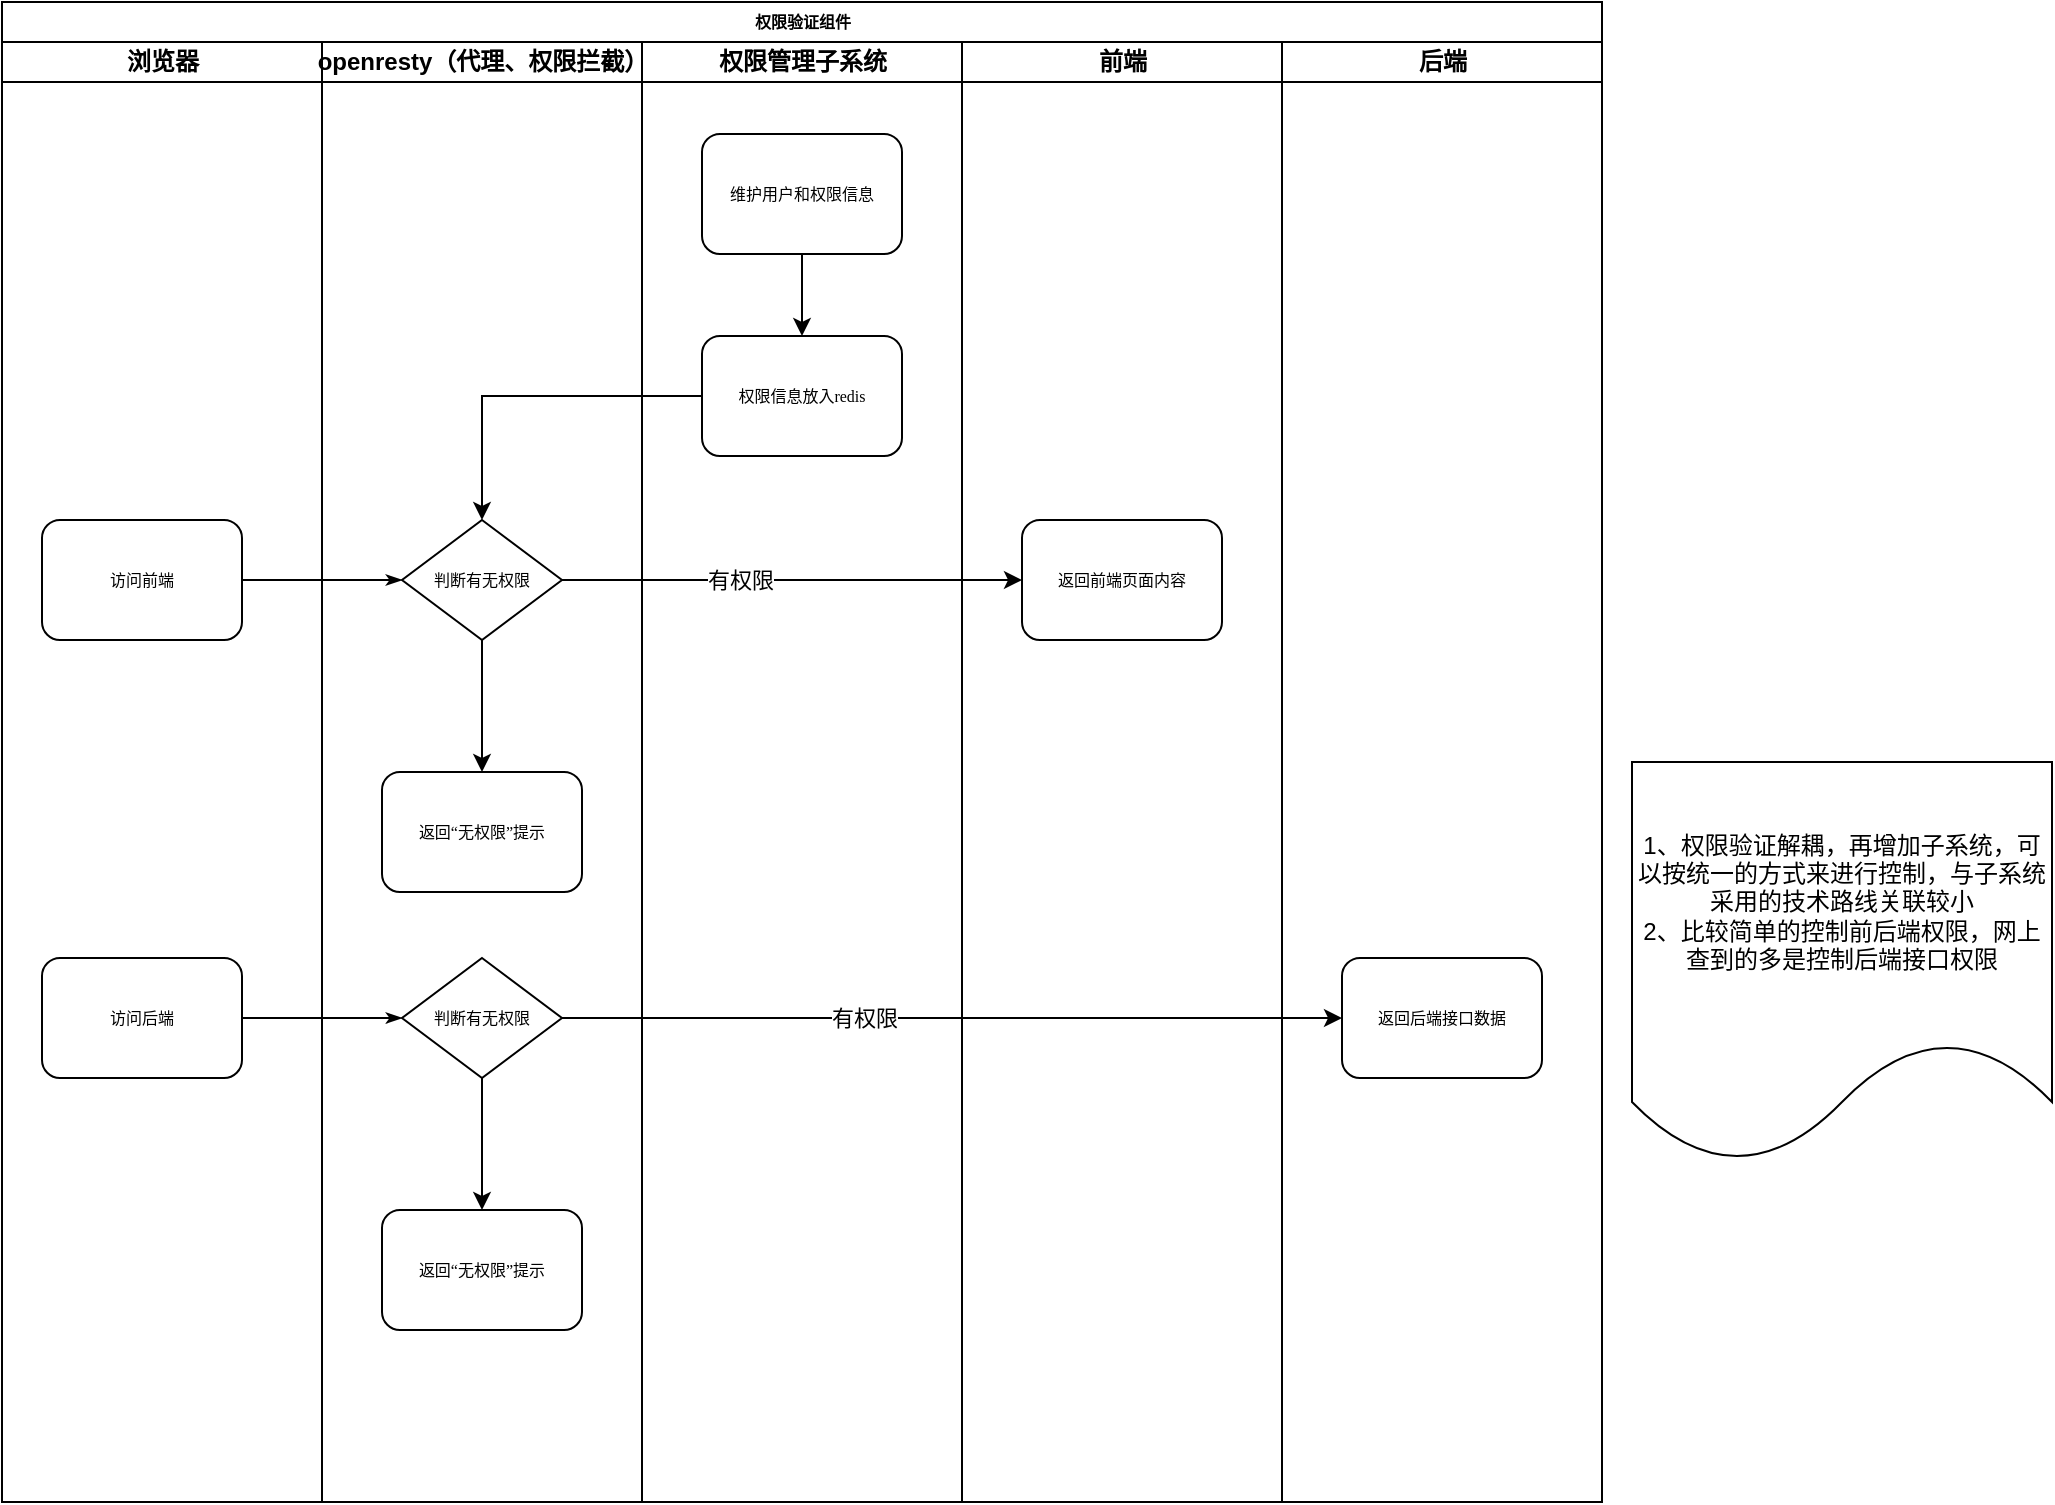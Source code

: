 <mxfile version="20.0.4" type="github">
  <diagram name="Page-1" id="74e2e168-ea6b-b213-b513-2b3c1d86103e">
    <mxGraphModel dx="1187" dy="614" grid="1" gridSize="10" guides="1" tooltips="1" connect="1" arrows="1" fold="1" page="1" pageScale="1" pageWidth="1100" pageHeight="850" background="none" math="0" shadow="0">
      <root>
        <mxCell id="0" />
        <mxCell id="1" parent="0" />
        <mxCell id="77e6c97f196da883-1" value="权限验证组件" style="swimlane;html=1;childLayout=stackLayout;startSize=20;rounded=0;shadow=0;labelBackgroundColor=none;strokeWidth=1;fontFamily=Verdana;fontSize=8;align=center;" parent="1" vertex="1">
          <mxGeometry x="70" y="40" width="800" height="750" as="geometry" />
        </mxCell>
        <mxCell id="77e6c97f196da883-2" value="浏览器" style="swimlane;html=1;startSize=20;" parent="77e6c97f196da883-1" vertex="1">
          <mxGeometry y="20" width="160" height="730" as="geometry" />
        </mxCell>
        <mxCell id="77e6c97f196da883-8" value="访问前端" style="rounded=1;whiteSpace=wrap;html=1;shadow=0;labelBackgroundColor=none;strokeWidth=1;fontFamily=Verdana;fontSize=8;align=center;" parent="77e6c97f196da883-2" vertex="1">
          <mxGeometry x="20" y="239" width="100" height="60" as="geometry" />
        </mxCell>
        <mxCell id="77e6c97f196da883-26" style="edgeStyle=orthogonalEdgeStyle;rounded=1;html=1;labelBackgroundColor=none;startArrow=none;startFill=0;startSize=5;endArrow=classicThin;endFill=1;endSize=5;jettySize=auto;orthogonalLoop=1;strokeWidth=1;fontFamily=Verdana;fontSize=8;entryX=0;entryY=0.5;entryDx=0;entryDy=0;" parent="77e6c97f196da883-1" source="77e6c97f196da883-8" target="_MICS0b40MU9KrovsW51-1" edge="1">
          <mxGeometry relative="1" as="geometry">
            <mxPoint x="190" y="289" as="targetPoint" />
          </mxGeometry>
        </mxCell>
        <mxCell id="77e6c97f196da883-3" value="openresty（代理、权限拦截）" style="swimlane;html=1;startSize=20;" parent="77e6c97f196da883-1" vertex="1">
          <mxGeometry x="160" y="20" width="160" height="730" as="geometry" />
        </mxCell>
        <mxCell id="_MICS0b40MU9KrovsW51-9" style="edgeStyle=orthogonalEdgeStyle;rounded=0;orthogonalLoop=1;jettySize=auto;html=1;exitX=0.5;exitY=1;exitDx=0;exitDy=0;entryX=0.5;entryY=0;entryDx=0;entryDy=0;" edge="1" parent="77e6c97f196da883-3" source="_MICS0b40MU9KrovsW51-1" target="_MICS0b40MU9KrovsW51-8">
          <mxGeometry relative="1" as="geometry" />
        </mxCell>
        <mxCell id="_MICS0b40MU9KrovsW51-1" value="判断有无权限" style="rhombus;whiteSpace=wrap;html=1;rounded=0;shadow=0;labelBackgroundColor=none;strokeWidth=1;fontFamily=Verdana;fontSize=8;align=center;" vertex="1" parent="77e6c97f196da883-3">
          <mxGeometry x="40" y="239" width="80" height="60" as="geometry" />
        </mxCell>
        <mxCell id="_MICS0b40MU9KrovsW51-8" value="返回“无权限”提示" style="rounded=1;whiteSpace=wrap;html=1;shadow=0;labelBackgroundColor=none;strokeWidth=1;fontFamily=Verdana;fontSize=8;align=center;" vertex="1" parent="77e6c97f196da883-3">
          <mxGeometry x="30" y="365" width="100" height="60" as="geometry" />
        </mxCell>
        <mxCell id="77e6c97f196da883-4" value="权限管理子系统" style="swimlane;html=1;startSize=20;" parent="77e6c97f196da883-1" vertex="1">
          <mxGeometry x="320" y="20" width="160" height="730" as="geometry" />
        </mxCell>
        <mxCell id="_MICS0b40MU9KrovsW51-6" style="edgeStyle=orthogonalEdgeStyle;rounded=0;orthogonalLoop=1;jettySize=auto;html=1;exitX=0.5;exitY=1;exitDx=0;exitDy=0;entryX=0.5;entryY=0;entryDx=0;entryDy=0;" edge="1" parent="77e6c97f196da883-4" source="77e6c97f196da883-15" target="_MICS0b40MU9KrovsW51-4">
          <mxGeometry relative="1" as="geometry" />
        </mxCell>
        <mxCell id="77e6c97f196da883-15" value="维护用户和权限信息" style="rounded=1;whiteSpace=wrap;html=1;shadow=0;labelBackgroundColor=none;strokeWidth=1;fontFamily=Verdana;fontSize=8;align=center;" parent="77e6c97f196da883-4" vertex="1">
          <mxGeometry x="30" y="46" width="100" height="60" as="geometry" />
        </mxCell>
        <mxCell id="_MICS0b40MU9KrovsW51-4" value="权限信息放入redis" style="rounded=1;whiteSpace=wrap;html=1;shadow=0;labelBackgroundColor=none;strokeWidth=1;fontFamily=Verdana;fontSize=8;align=center;" vertex="1" parent="77e6c97f196da883-4">
          <mxGeometry x="30" y="147" width="100" height="60" as="geometry" />
        </mxCell>
        <mxCell id="77e6c97f196da883-5" value="前端" style="swimlane;html=1;startSize=20;" parent="77e6c97f196da883-1" vertex="1">
          <mxGeometry x="480" y="20" width="160" height="730" as="geometry" />
        </mxCell>
        <mxCell id="77e6c97f196da883-17" value="返回前端页面内容" style="rounded=1;whiteSpace=wrap;html=1;shadow=0;labelBackgroundColor=none;strokeWidth=1;fontFamily=Verdana;fontSize=8;align=center;" parent="77e6c97f196da883-5" vertex="1">
          <mxGeometry x="30" y="239" width="100" height="60" as="geometry" />
        </mxCell>
        <mxCell id="77e6c97f196da883-6" value="后端" style="swimlane;html=1;startSize=20;" parent="77e6c97f196da883-1" vertex="1">
          <mxGeometry x="640" y="20" width="160" height="730" as="geometry" />
        </mxCell>
        <mxCell id="_MICS0b40MU9KrovsW51-17" value="返回后端接口数据" style="rounded=1;whiteSpace=wrap;html=1;shadow=0;labelBackgroundColor=none;strokeWidth=1;fontFamily=Verdana;fontSize=8;align=center;" vertex="1" parent="77e6c97f196da883-6">
          <mxGeometry x="30" y="458" width="100" height="60" as="geometry" />
        </mxCell>
        <mxCell id="_MICS0b40MU9KrovsW51-7" style="edgeStyle=orthogonalEdgeStyle;rounded=0;orthogonalLoop=1;jettySize=auto;html=1;exitX=0;exitY=0.5;exitDx=0;exitDy=0;entryX=0.5;entryY=0;entryDx=0;entryDy=0;" edge="1" parent="77e6c97f196da883-1" source="_MICS0b40MU9KrovsW51-4" target="_MICS0b40MU9KrovsW51-1">
          <mxGeometry relative="1" as="geometry" />
        </mxCell>
        <mxCell id="_MICS0b40MU9KrovsW51-10" style="edgeStyle=orthogonalEdgeStyle;rounded=0;orthogonalLoop=1;jettySize=auto;html=1;exitX=1;exitY=0.5;exitDx=0;exitDy=0;entryX=0;entryY=0.5;entryDx=0;entryDy=0;" edge="1" parent="77e6c97f196da883-1" source="_MICS0b40MU9KrovsW51-1" target="77e6c97f196da883-17">
          <mxGeometry relative="1" as="geometry" />
        </mxCell>
        <mxCell id="_MICS0b40MU9KrovsW51-11" value="有权限" style="edgeLabel;html=1;align=center;verticalAlign=middle;resizable=0;points=[];" vertex="1" connectable="0" parent="_MICS0b40MU9KrovsW51-10">
          <mxGeometry x="-0.226" relative="1" as="geometry">
            <mxPoint as="offset" />
          </mxGeometry>
        </mxCell>
        <mxCell id="_MICS0b40MU9KrovsW51-12" value="访问后端" style="rounded=1;whiteSpace=wrap;html=1;shadow=0;labelBackgroundColor=none;strokeWidth=1;fontFamily=Verdana;fontSize=8;align=center;" vertex="1" parent="1">
          <mxGeometry x="90" y="518" width="100" height="60" as="geometry" />
        </mxCell>
        <mxCell id="_MICS0b40MU9KrovsW51-13" style="edgeStyle=orthogonalEdgeStyle;rounded=1;html=1;labelBackgroundColor=none;startArrow=none;startFill=0;startSize=5;endArrow=classicThin;endFill=1;endSize=5;jettySize=auto;orthogonalLoop=1;strokeWidth=1;fontFamily=Verdana;fontSize=8;entryX=0;entryY=0.5;entryDx=0;entryDy=0;" edge="1" parent="1" source="_MICS0b40MU9KrovsW51-12" target="_MICS0b40MU9KrovsW51-15">
          <mxGeometry relative="1" as="geometry">
            <mxPoint x="190" y="508" as="targetPoint" />
          </mxGeometry>
        </mxCell>
        <mxCell id="_MICS0b40MU9KrovsW51-14" style="edgeStyle=orthogonalEdgeStyle;rounded=0;orthogonalLoop=1;jettySize=auto;html=1;exitX=0.5;exitY=1;exitDx=0;exitDy=0;entryX=0.5;entryY=0;entryDx=0;entryDy=0;" edge="1" parent="1" source="_MICS0b40MU9KrovsW51-15" target="_MICS0b40MU9KrovsW51-16">
          <mxGeometry relative="1" as="geometry" />
        </mxCell>
        <mxCell id="_MICS0b40MU9KrovsW51-15" value="判断有无权限" style="rhombus;whiteSpace=wrap;html=1;rounded=0;shadow=0;labelBackgroundColor=none;strokeWidth=1;fontFamily=Verdana;fontSize=8;align=center;" vertex="1" parent="1">
          <mxGeometry x="270" y="518" width="80" height="60" as="geometry" />
        </mxCell>
        <mxCell id="_MICS0b40MU9KrovsW51-16" value="返回“无权限”提示" style="rounded=1;whiteSpace=wrap;html=1;shadow=0;labelBackgroundColor=none;strokeWidth=1;fontFamily=Verdana;fontSize=8;align=center;" vertex="1" parent="1">
          <mxGeometry x="260" y="644" width="100" height="60" as="geometry" />
        </mxCell>
        <mxCell id="_MICS0b40MU9KrovsW51-18" style="edgeStyle=orthogonalEdgeStyle;rounded=0;orthogonalLoop=1;jettySize=auto;html=1;exitX=1;exitY=0.5;exitDx=0;exitDy=0;entryX=0;entryY=0.5;entryDx=0;entryDy=0;" edge="1" parent="1" source="_MICS0b40MU9KrovsW51-15" target="_MICS0b40MU9KrovsW51-17">
          <mxGeometry relative="1" as="geometry" />
        </mxCell>
        <mxCell id="_MICS0b40MU9KrovsW51-19" value="有权限" style="edgeLabel;html=1;align=center;verticalAlign=middle;resizable=0;points=[];" vertex="1" connectable="0" parent="_MICS0b40MU9KrovsW51-18">
          <mxGeometry x="-0.226" relative="1" as="geometry">
            <mxPoint as="offset" />
          </mxGeometry>
        </mxCell>
        <mxCell id="_MICS0b40MU9KrovsW51-20" value="1、权限验证解耦，再增加子系统，可以按统一的方式来进行控制，与子系统采用的技术路线关联较小&lt;br&gt;2、比较简单的控制前后端权限，网上查到的多是控制后端接口权限" style="shape=document;whiteSpace=wrap;html=1;boundedLbl=1;" vertex="1" parent="1">
          <mxGeometry x="885" y="420" width="210" height="200" as="geometry" />
        </mxCell>
      </root>
    </mxGraphModel>
  </diagram>
</mxfile>
